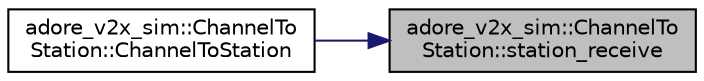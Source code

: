 digraph "adore_v2x_sim::ChannelToStation::station_receive"
{
 // LATEX_PDF_SIZE
  edge [fontname="Helvetica",fontsize="10",labelfontname="Helvetica",labelfontsize="10"];
  node [fontname="Helvetica",fontsize="10",shape=record];
  rankdir="RL";
  Node1 [label="adore_v2x_sim::ChannelTo\lStation::station_receive",height=0.2,width=0.4,color="black", fillcolor="grey75", style="filled", fontcolor="black",tooltip=" "];
  Node1 -> Node2 [dir="back",color="midnightblue",fontsize="10",style="solid",fontname="Helvetica"];
  Node2 [label="adore_v2x_sim::ChannelTo\lStation::ChannelToStation",height=0.2,width=0.4,color="black", fillcolor="white", style="filled",URL="$classadore__v2x__sim_1_1ChannelToStation.html#afc0011515bacc7c20f45675108f2aa42",tooltip=" "];
}
